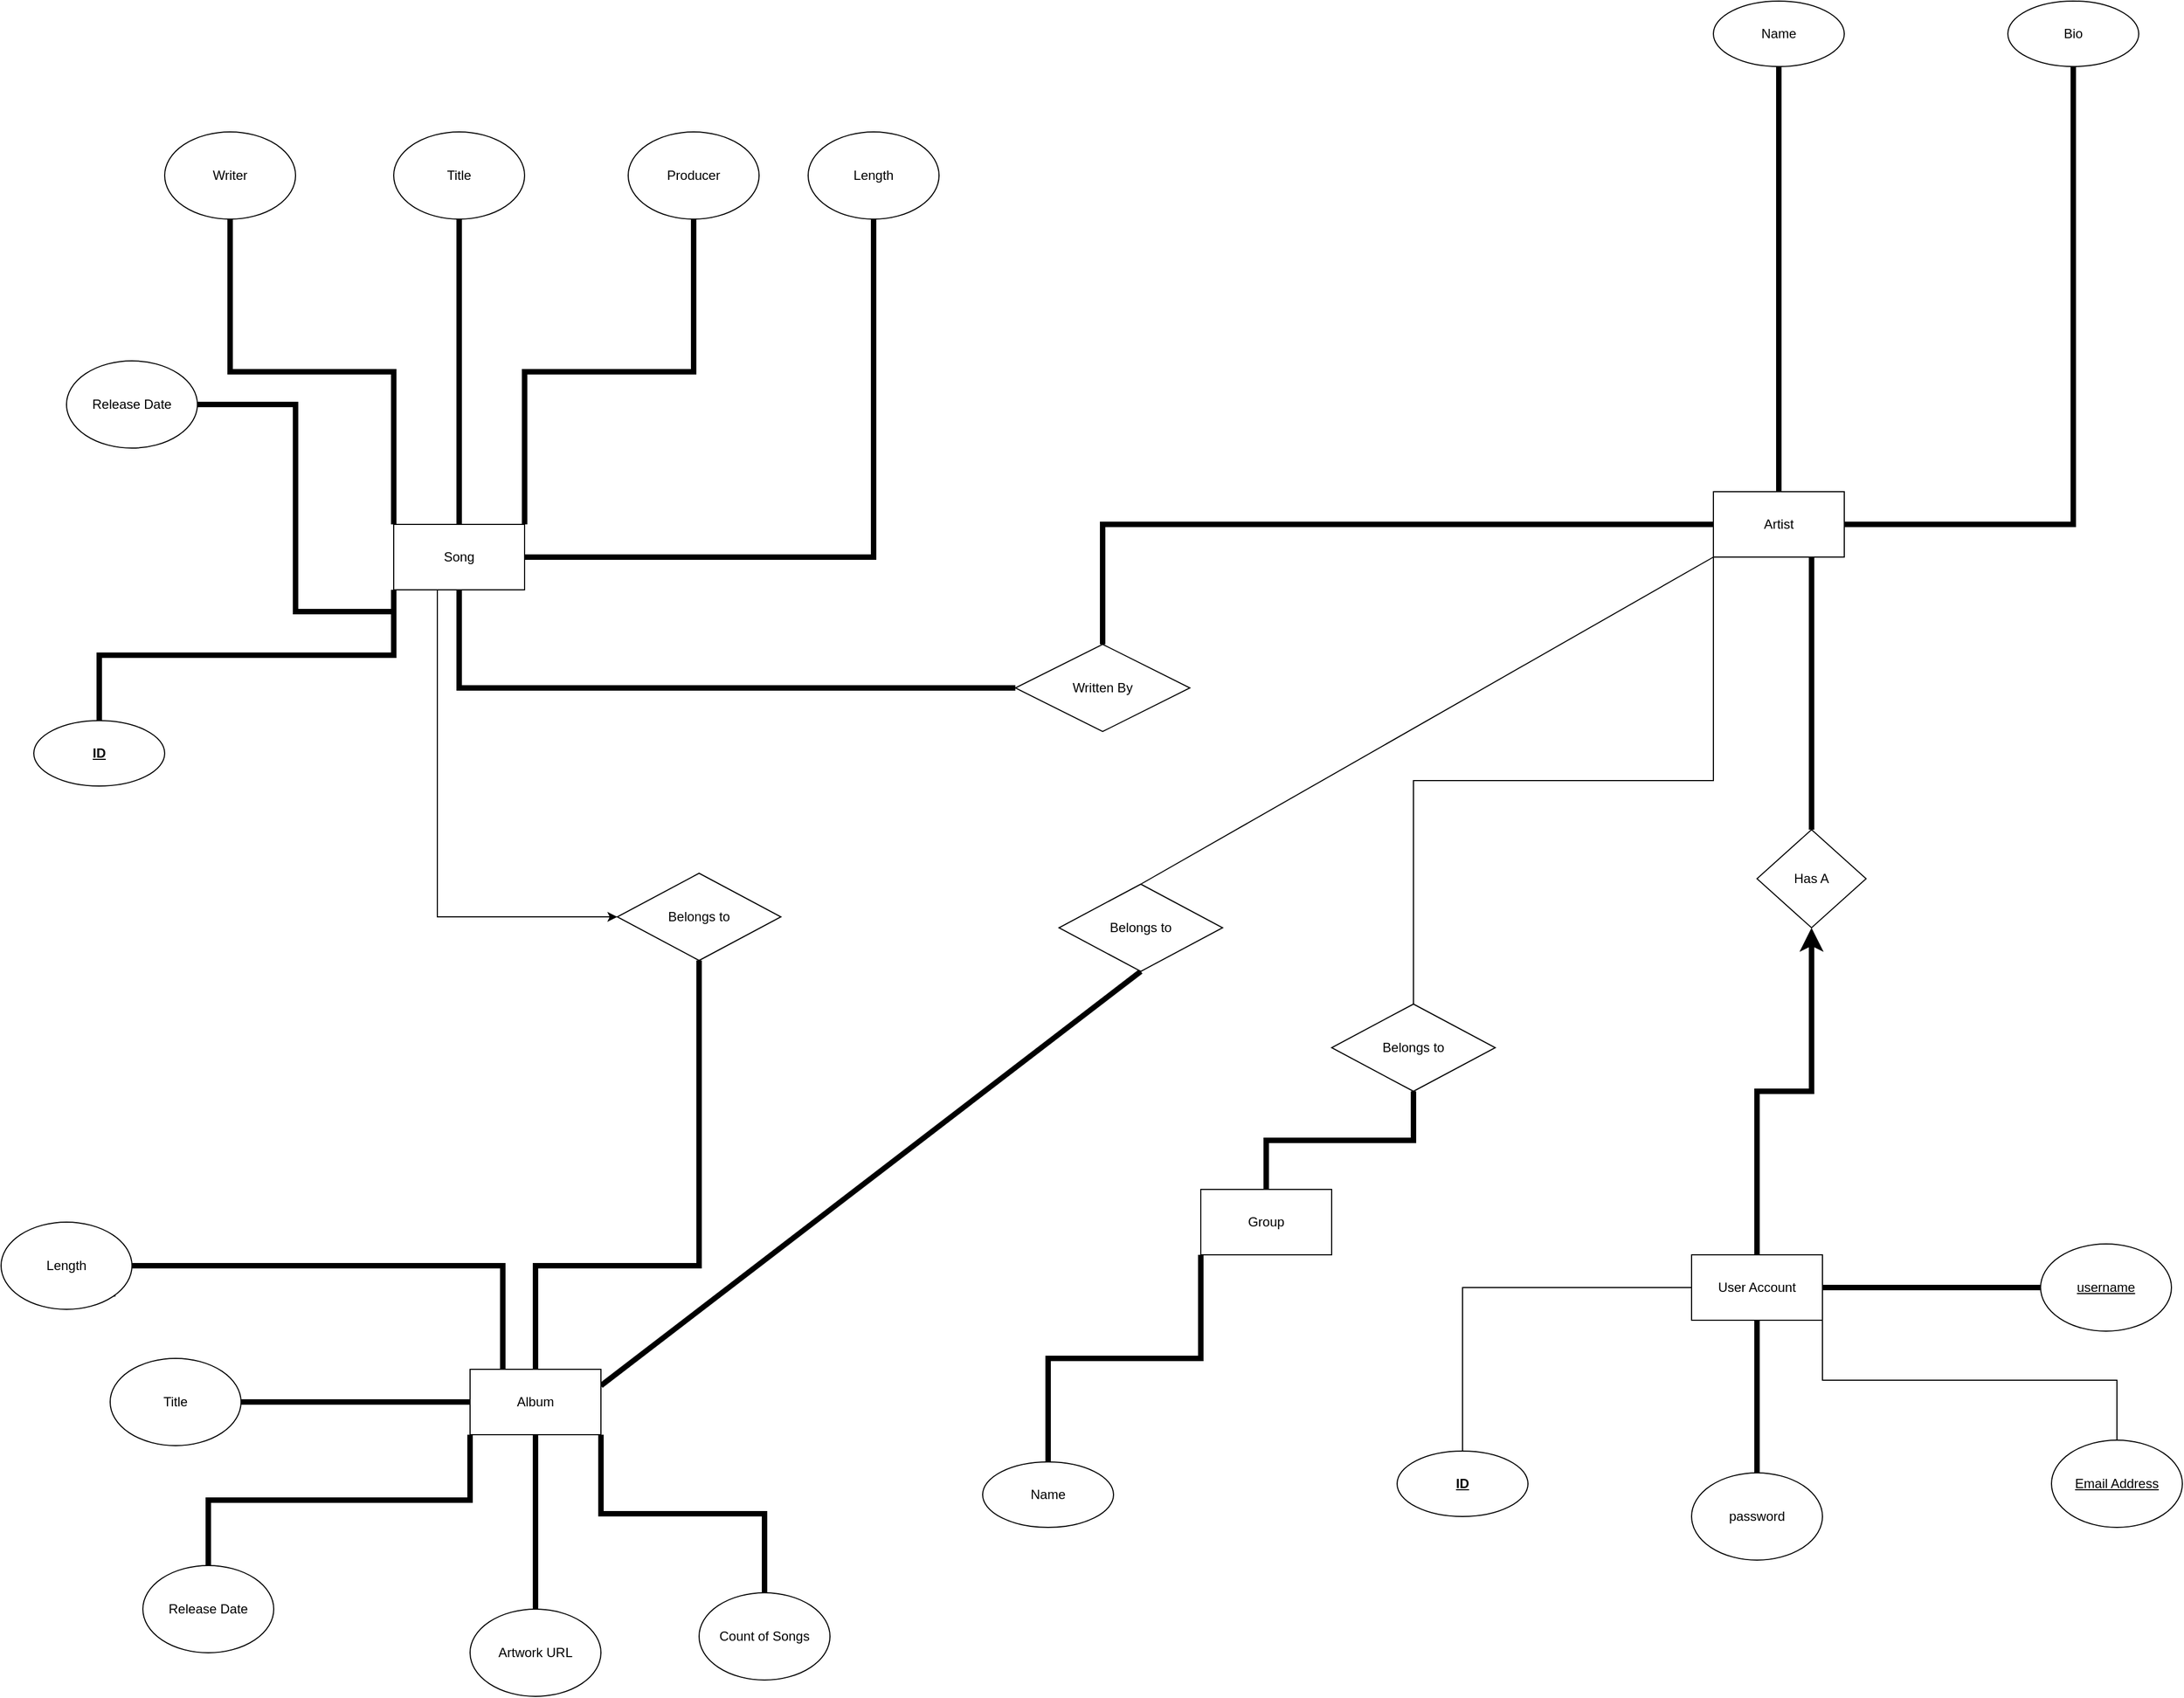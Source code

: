 <mxfile>
    <diagram id="VqXjDssocNXOkfD-5iYw" name="Page-1">
        <mxGraphModel dx="1700" dy="1824" grid="1" gridSize="10" guides="1" tooltips="1" connect="1" arrows="1" fold="1" page="1" pageScale="1" pageWidth="1100" pageHeight="850" math="0" shadow="0">
            <root>
                <mxCell id="0"/>
                <mxCell id="1" parent="0"/>
                <mxCell id="39" value="" style="edgeStyle=orthogonalEdgeStyle;rounded=0;orthogonalLoop=1;jettySize=auto;html=1;endArrow=none;endFill=0;strokeWidth=5;" edge="1" parent="1" source="42" target="50">
                    <mxGeometry relative="1" as="geometry"/>
                </mxCell>
                <mxCell id="40" value="" style="edgeStyle=orthogonalEdgeStyle;rounded=0;orthogonalLoop=1;jettySize=auto;html=1;endArrow=none;endFill=0;strokeWidth=5;" edge="1" parent="1" source="42" target="51">
                    <mxGeometry relative="1" as="geometry"/>
                </mxCell>
                <mxCell id="41" value="" style="edgeStyle=orthogonalEdgeStyle;rounded=0;orthogonalLoop=1;jettySize=auto;html=1;endArrow=none;endFill=0;strokeWidth=5;" edge="1" parent="1" source="42" target="55">
                    <mxGeometry relative="1" as="geometry">
                        <Array as="points">
                            <mxPoint x="490" y="-170"/>
                        </Array>
                    </mxGeometry>
                </mxCell>
                <mxCell id="72" style="edgeStyle=orthogonalEdgeStyle;rounded=0;orthogonalLoop=1;jettySize=auto;html=1;exitX=0;exitY=1;exitDx=0;exitDy=0;entryX=1;entryY=0.5;entryDx=0;entryDy=0;endArrow=none;endFill=0;strokeWidth=5;" edge="1" parent="1" source="42" target="71">
                    <mxGeometry relative="1" as="geometry"/>
                </mxCell>
                <mxCell id="77" style="edgeStyle=orthogonalEdgeStyle;rounded=0;orthogonalLoop=1;jettySize=auto;html=1;exitX=1;exitY=0;exitDx=0;exitDy=0;endArrow=none;endFill=0;strokeWidth=5;" edge="1" parent="1" source="42" target="74">
                    <mxGeometry relative="1" as="geometry"/>
                </mxCell>
                <mxCell id="79" style="edgeStyle=orthogonalEdgeStyle;rounded=0;orthogonalLoop=1;jettySize=auto;html=1;exitX=0;exitY=0;exitDx=0;exitDy=0;endArrow=none;endFill=0;strokeWidth=5;" edge="1" parent="1" source="42" target="78">
                    <mxGeometry relative="1" as="geometry"/>
                </mxCell>
                <mxCell id="88" style="edgeStyle=orthogonalEdgeStyle;rounded=0;orthogonalLoop=1;jettySize=auto;html=1;exitX=0;exitY=1;exitDx=0;exitDy=0;endArrow=none;endFill=0;strokeWidth=5;" edge="1" parent="1" source="42" target="87">
                    <mxGeometry relative="1" as="geometry"/>
                </mxCell>
                <mxCell id="42" value="Song" style="rounded=0;whiteSpace=wrap;html=1;" vertex="1" parent="1">
                    <mxGeometry x="430" y="-320" width="120" height="60" as="geometry"/>
                </mxCell>
                <mxCell id="43" value="" style="edgeStyle=orthogonalEdgeStyle;rounded=0;orthogonalLoop=1;jettySize=auto;html=1;endArrow=none;endFill=0;strokeWidth=5;" edge="1" parent="1" source="47" target="53">
                    <mxGeometry relative="1" as="geometry"/>
                </mxCell>
                <mxCell id="44" value="" style="edgeStyle=orthogonalEdgeStyle;rounded=0;orthogonalLoop=1;jettySize=auto;html=1;endArrow=none;endFill=0;strokeWidth=5;" edge="1" parent="1" source="47" target="49">
                    <mxGeometry relative="1" as="geometry">
                        <Array as="points">
                            <mxPoint x="560" y="360"/>
                            <mxPoint x="710" y="360"/>
                        </Array>
                    </mxGeometry>
                </mxCell>
                <mxCell id="45" value="" style="edgeStyle=orthogonalEdgeStyle;rounded=0;orthogonalLoop=1;jettySize=auto;html=1;endArrow=none;endFill=0;strokeWidth=5;" edge="1" parent="1" source="47" target="52">
                    <mxGeometry relative="1" as="geometry"/>
                </mxCell>
                <mxCell id="46" style="edgeStyle=none;orthogonalLoop=1;jettySize=auto;html=1;exitX=1;exitY=0.25;exitDx=0;exitDy=0;entryX=0.5;entryY=1;entryDx=0;entryDy=0;startArrow=none;startFill=0;endArrow=none;endFill=0;strokeWidth=5;" edge="1" parent="1" source="47" target="70">
                    <mxGeometry relative="1" as="geometry"/>
                </mxCell>
                <mxCell id="86" style="edgeStyle=orthogonalEdgeStyle;rounded=0;orthogonalLoop=1;jettySize=auto;html=1;exitX=0;exitY=1;exitDx=0;exitDy=0;endArrow=none;endFill=0;strokeWidth=5;" edge="1" parent="1" source="47" target="85">
                    <mxGeometry relative="1" as="geometry"/>
                </mxCell>
                <mxCell id="103" style="edgeStyle=orthogonalEdgeStyle;rounded=0;orthogonalLoop=1;jettySize=auto;html=1;exitX=1;exitY=1;exitDx=0;exitDy=0;endArrow=none;endFill=0;strokeWidth=5;" edge="1" parent="1" source="47" target="102">
                    <mxGeometry relative="1" as="geometry"/>
                </mxCell>
                <mxCell id="47" value="Album" style="rounded=0;whiteSpace=wrap;html=1;" vertex="1" parent="1">
                    <mxGeometry x="500" y="455" width="120" height="60" as="geometry"/>
                </mxCell>
                <mxCell id="48" value="" style="edgeStyle=orthogonalEdgeStyle;rounded=0;orthogonalLoop=1;jettySize=auto;html=1;endArrow=none;endFill=0;startArrow=classic;startFill=1;" edge="1" parent="1" source="49" target="42">
                    <mxGeometry relative="1" as="geometry">
                        <Array as="points">
                            <mxPoint x="470" y="40"/>
                        </Array>
                    </mxGeometry>
                </mxCell>
                <mxCell id="49" value="Belongs to" style="rhombus;whiteSpace=wrap;html=1;" vertex="1" parent="1">
                    <mxGeometry x="635" width="150" height="80" as="geometry"/>
                </mxCell>
                <mxCell id="50" value="Length" style="ellipse;whiteSpace=wrap;html=1;" vertex="1" parent="1">
                    <mxGeometry x="810" y="-680" width="120" height="80" as="geometry"/>
                </mxCell>
                <mxCell id="51" value="Title" style="ellipse;whiteSpace=wrap;html=1;" vertex="1" parent="1">
                    <mxGeometry x="430" y="-680" width="120" height="80" as="geometry"/>
                </mxCell>
                <mxCell id="52" value="Title" style="ellipse;whiteSpace=wrap;html=1;" vertex="1" parent="1">
                    <mxGeometry x="170" y="445" width="120" height="80" as="geometry"/>
                </mxCell>
                <mxCell id="53" value="Artwork URL" style="ellipse;whiteSpace=wrap;html=1;" vertex="1" parent="1">
                    <mxGeometry x="500" y="675" width="120" height="80" as="geometry"/>
                </mxCell>
                <mxCell id="54" value="" style="edgeStyle=orthogonalEdgeStyle;rounded=0;orthogonalLoop=1;jettySize=auto;html=1;endArrow=none;endFill=0;strokeWidth=5;" edge="1" parent="1" source="55" target="59">
                    <mxGeometry relative="1" as="geometry">
                        <Array as="points">
                            <mxPoint x="1080" y="-320"/>
                        </Array>
                    </mxGeometry>
                </mxCell>
                <mxCell id="55" value="Written By" style="rhombus;whiteSpace=wrap;html=1;rounded=0;" vertex="1" parent="1">
                    <mxGeometry x="1000" y="-210" width="160" height="80" as="geometry"/>
                </mxCell>
                <mxCell id="56" value="" style="edgeStyle=orthogonalEdgeStyle;rounded=0;orthogonalLoop=1;jettySize=auto;html=1;endArrow=none;endFill=0;strokeWidth=5;" edge="1" parent="1" source="59" target="60">
                    <mxGeometry relative="1" as="geometry"/>
                </mxCell>
                <mxCell id="57" value="" style="edgeStyle=orthogonalEdgeStyle;rounded=0;orthogonalLoop=1;jettySize=auto;html=1;endArrow=none;endFill=0;strokeWidth=5;" edge="1" parent="1" source="59" target="61">
                    <mxGeometry relative="1" as="geometry"/>
                </mxCell>
                <mxCell id="58" style="edgeStyle=none;orthogonalLoop=1;jettySize=auto;html=1;exitX=0;exitY=1;exitDx=0;exitDy=0;entryX=0.5;entryY=0;entryDx=0;entryDy=0;startArrow=none;startFill=0;endArrow=none;endFill=0;strokeWidth=1;" edge="1" parent="1" source="59" target="70">
                    <mxGeometry relative="1" as="geometry"/>
                </mxCell>
                <mxCell id="84" value="" style="edgeStyle=orthogonalEdgeStyle;rounded=0;orthogonalLoop=1;jettySize=auto;html=1;endArrow=none;endFill=0;strokeWidth=5;" edge="1" parent="1" source="59" target="69">
                    <mxGeometry relative="1" as="geometry">
                        <Array as="points">
                            <mxPoint x="1730" y="-200"/>
                            <mxPoint x="1730" y="-200"/>
                        </Array>
                    </mxGeometry>
                </mxCell>
                <mxCell id="98" style="edgeStyle=orthogonalEdgeStyle;rounded=0;orthogonalLoop=1;jettySize=auto;html=1;exitX=0;exitY=1;exitDx=0;exitDy=0;endArrow=none;endFill=0;strokeWidth=1;" edge="1" parent="1" source="59" target="97">
                    <mxGeometry relative="1" as="geometry"/>
                </mxCell>
                <mxCell id="59" value="Artist" style="rounded=0;whiteSpace=wrap;html=1;" vertex="1" parent="1">
                    <mxGeometry x="1640" y="-350" width="120" height="60" as="geometry"/>
                </mxCell>
                <mxCell id="60" value="Name" style="ellipse;whiteSpace=wrap;html=1;rounded=0;" vertex="1" parent="1">
                    <mxGeometry x="1640" y="-800" width="120" height="60" as="geometry"/>
                </mxCell>
                <mxCell id="61" value="Bio" style="ellipse;whiteSpace=wrap;html=1;rounded=0;" vertex="1" parent="1">
                    <mxGeometry x="1910" y="-800" width="120" height="60" as="geometry"/>
                </mxCell>
                <mxCell id="62" value="" style="edgeStyle=orthogonalEdgeStyle;rounded=0;orthogonalLoop=1;jettySize=auto;html=1;startArrow=none;startFill=0;endArrow=none;endFill=0;strokeWidth=5;" edge="1" parent="1" source="65" target="67">
                    <mxGeometry relative="1" as="geometry"/>
                </mxCell>
                <mxCell id="63" value="" style="edgeStyle=orthogonalEdgeStyle;rounded=0;orthogonalLoop=1;jettySize=auto;html=1;startArrow=none;startFill=0;endArrow=none;endFill=0;strokeWidth=5;" edge="1" parent="1" source="65" target="66">
                    <mxGeometry relative="1" as="geometry"/>
                </mxCell>
                <mxCell id="64" value="" style="edgeStyle=orthogonalEdgeStyle;rounded=0;orthogonalLoop=1;jettySize=auto;html=1;startArrow=none;startFill=0;endArrow=classic;endFill=1;strokeWidth=5;" edge="1" parent="1" source="65" target="69">
                    <mxGeometry relative="1" as="geometry"/>
                </mxCell>
                <mxCell id="81" value="" style="edgeStyle=orthogonalEdgeStyle;rounded=0;orthogonalLoop=1;jettySize=auto;html=1;endArrow=none;endFill=0;strokeWidth=1;" edge="1" parent="1" source="65" target="80">
                    <mxGeometry relative="1" as="geometry"/>
                </mxCell>
                <mxCell id="83" style="edgeStyle=orthogonalEdgeStyle;rounded=0;orthogonalLoop=1;jettySize=auto;html=1;exitX=1;exitY=1;exitDx=0;exitDy=0;endArrow=none;endFill=0;strokeWidth=1;" edge="1" parent="1" source="65" target="82">
                    <mxGeometry relative="1" as="geometry"/>
                </mxCell>
                <mxCell id="65" value="User Account" style="rounded=0;whiteSpace=wrap;html=1;" vertex="1" parent="1">
                    <mxGeometry x="1620" y="350" width="120" height="60" as="geometry"/>
                </mxCell>
                <mxCell id="66" value="&lt;u&gt;username&lt;/u&gt;" style="ellipse;whiteSpace=wrap;html=1;" vertex="1" parent="1">
                    <mxGeometry x="1940" y="340" width="120" height="80" as="geometry"/>
                </mxCell>
                <mxCell id="67" value="password" style="ellipse;whiteSpace=wrap;html=1;" vertex="1" parent="1">
                    <mxGeometry x="1620" y="550" width="120" height="80" as="geometry"/>
                </mxCell>
                <mxCell id="69" value="Has A" style="rhombus;whiteSpace=wrap;html=1;rounded=0;" vertex="1" parent="1">
                    <mxGeometry x="1680" y="-40" width="100" height="90" as="geometry"/>
                </mxCell>
                <mxCell id="70" value="Belongs to" style="rhombus;whiteSpace=wrap;html=1;" vertex="1" parent="1">
                    <mxGeometry x="1040" y="10" width="150" height="80" as="geometry"/>
                </mxCell>
                <mxCell id="71" value="Release Date" style="ellipse;whiteSpace=wrap;html=1;" vertex="1" parent="1">
                    <mxGeometry x="130" y="-470" width="120" height="80" as="geometry"/>
                </mxCell>
                <mxCell id="74" value="Producer" style="ellipse;whiteSpace=wrap;html=1;" vertex="1" parent="1">
                    <mxGeometry x="645" y="-680" width="120" height="80" as="geometry"/>
                </mxCell>
                <mxCell id="78" value="Writer" style="ellipse;whiteSpace=wrap;html=1;" vertex="1" parent="1">
                    <mxGeometry x="220" y="-680" width="120" height="80" as="geometry"/>
                </mxCell>
                <mxCell id="80" value="&lt;b&gt;&lt;u&gt;ID&lt;/u&gt;&lt;/b&gt;" style="ellipse;whiteSpace=wrap;html=1;rounded=0;" vertex="1" parent="1">
                    <mxGeometry x="1350" y="530" width="120" height="60" as="geometry"/>
                </mxCell>
                <mxCell id="82" value="&lt;u&gt;Email Address&lt;/u&gt;" style="ellipse;whiteSpace=wrap;html=1;" vertex="1" parent="1">
                    <mxGeometry x="1950" y="520" width="120" height="80" as="geometry"/>
                </mxCell>
                <mxCell id="85" value="Release Date" style="ellipse;whiteSpace=wrap;html=1;" vertex="1" parent="1">
                    <mxGeometry x="200" y="635" width="120" height="80" as="geometry"/>
                </mxCell>
                <mxCell id="87" value="&lt;b&gt;&lt;u&gt;ID&lt;/u&gt;&lt;/b&gt;" style="ellipse;whiteSpace=wrap;html=1;rounded=0;" vertex="1" parent="1">
                    <mxGeometry x="100" y="-140" width="120" height="60" as="geometry"/>
                </mxCell>
                <mxCell id="96" style="edgeStyle=orthogonalEdgeStyle;rounded=0;orthogonalLoop=1;jettySize=auto;html=1;exitX=0;exitY=1;exitDx=0;exitDy=0;entryX=0.5;entryY=0;entryDx=0;entryDy=0;endArrow=none;endFill=0;strokeWidth=5;" edge="1" parent="1" source="92" target="95">
                    <mxGeometry relative="1" as="geometry"/>
                </mxCell>
                <mxCell id="92" value="Group" style="rounded=0;whiteSpace=wrap;html=1;" vertex="1" parent="1">
                    <mxGeometry x="1170" y="290" width="120" height="60" as="geometry"/>
                </mxCell>
                <mxCell id="95" value="Name" style="ellipse;whiteSpace=wrap;html=1;rounded=0;" vertex="1" parent="1">
                    <mxGeometry x="970" y="540" width="120" height="60" as="geometry"/>
                </mxCell>
                <mxCell id="99" style="edgeStyle=orthogonalEdgeStyle;rounded=0;orthogonalLoop=1;jettySize=auto;html=1;exitX=0.5;exitY=1;exitDx=0;exitDy=0;entryX=0.5;entryY=0;entryDx=0;entryDy=0;endArrow=none;endFill=0;strokeWidth=5;" edge="1" parent="1" source="97" target="92">
                    <mxGeometry relative="1" as="geometry"/>
                </mxCell>
                <mxCell id="97" value="Belongs to" style="rhombus;whiteSpace=wrap;html=1;" vertex="1" parent="1">
                    <mxGeometry x="1290" y="120" width="150" height="80" as="geometry"/>
                </mxCell>
                <mxCell id="101" style="edgeStyle=orthogonalEdgeStyle;rounded=0;orthogonalLoop=1;jettySize=auto;html=1;exitX=1;exitY=1;exitDx=0;exitDy=0;entryX=0.25;entryY=0;entryDx=0;entryDy=0;endArrow=none;endFill=0;strokeWidth=5;" edge="1" parent="1" source="100" target="47">
                    <mxGeometry relative="1" as="geometry">
                        <Array as="points">
                            <mxPoint x="172" y="360"/>
                            <mxPoint x="530" y="360"/>
                        </Array>
                    </mxGeometry>
                </mxCell>
                <mxCell id="100" value="Length" style="ellipse;whiteSpace=wrap;html=1;" vertex="1" parent="1">
                    <mxGeometry x="70" y="320" width="120" height="80" as="geometry"/>
                </mxCell>
                <mxCell id="102" value="Count of Songs" style="ellipse;whiteSpace=wrap;html=1;" vertex="1" parent="1">
                    <mxGeometry x="710" y="660" width="120" height="80" as="geometry"/>
                </mxCell>
            </root>
        </mxGraphModel>
    </diagram>
</mxfile>